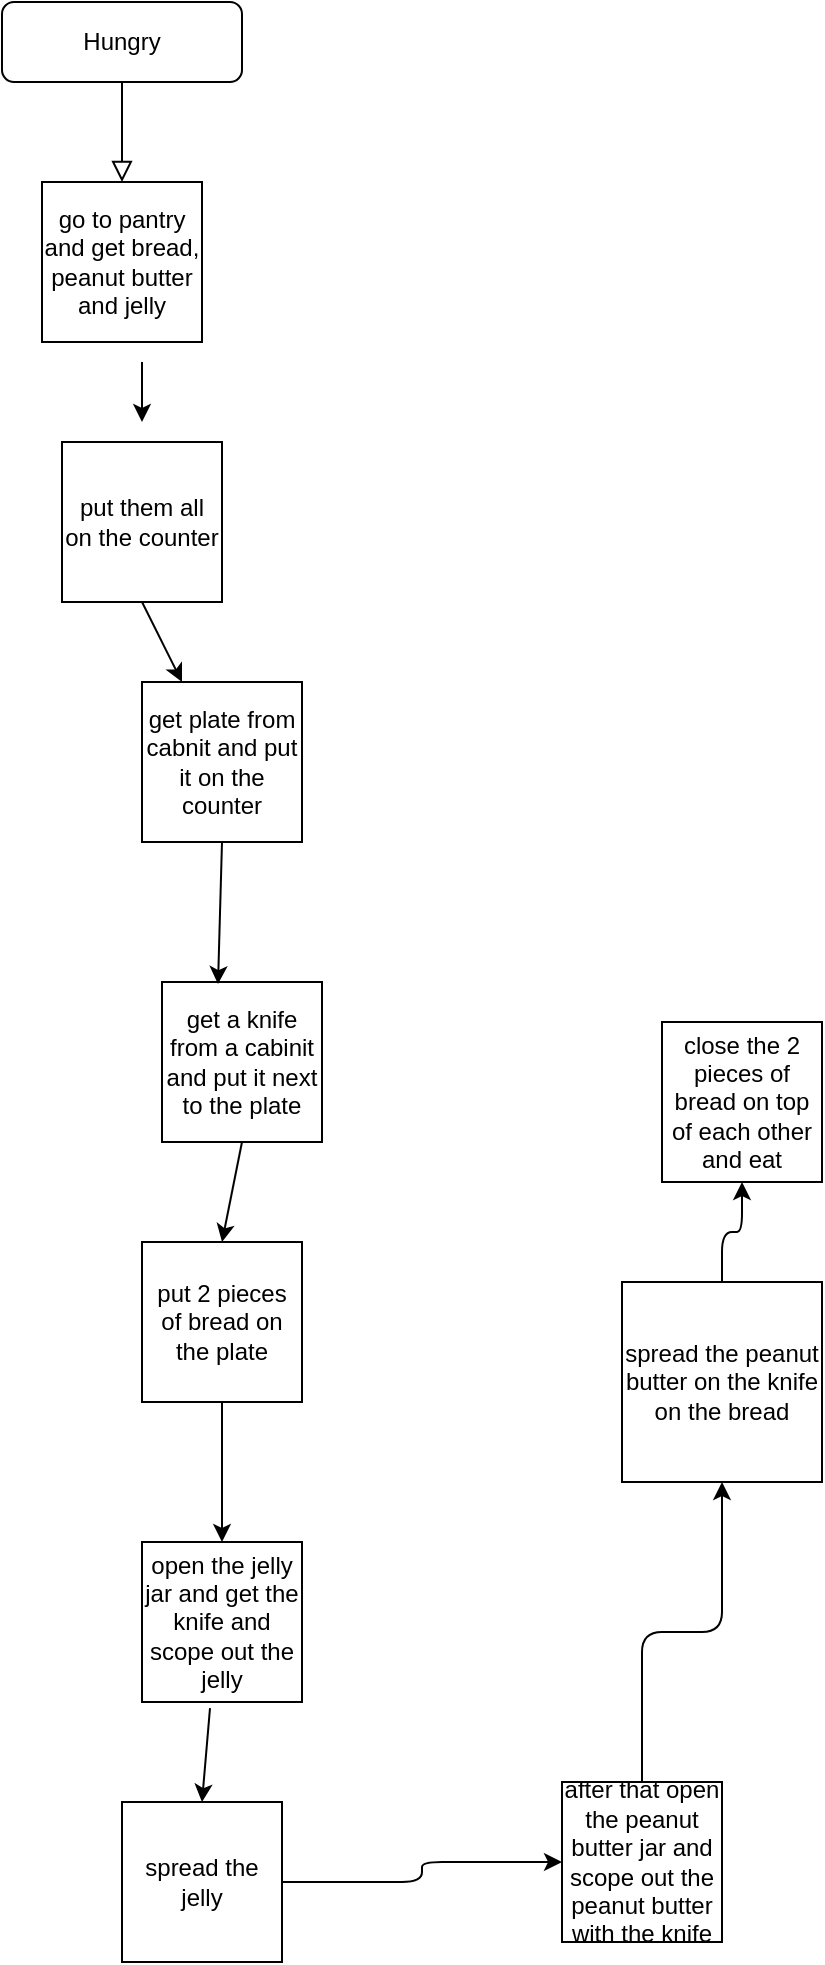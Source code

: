 <mxfile version="15.5.8" type="github">
  <diagram id="C5RBs43oDa-KdzZeNtuy" name="Page-1">
    <mxGraphModel dx="1422" dy="762" grid="1" gridSize="10" guides="1" tooltips="1" connect="1" arrows="1" fold="1" page="1" pageScale="1" pageWidth="827" pageHeight="1169" math="0" shadow="0">
      <root>
        <mxCell id="WIyWlLk6GJQsqaUBKTNV-0" />
        <mxCell id="WIyWlLk6GJQsqaUBKTNV-1" parent="WIyWlLk6GJQsqaUBKTNV-0" />
        <mxCell id="WIyWlLk6GJQsqaUBKTNV-2" value="" style="rounded=0;html=1;jettySize=auto;orthogonalLoop=1;fontSize=11;endArrow=block;endFill=0;endSize=8;strokeWidth=1;shadow=0;labelBackgroundColor=none;edgeStyle=orthogonalEdgeStyle;" parent="WIyWlLk6GJQsqaUBKTNV-1" source="WIyWlLk6GJQsqaUBKTNV-3" edge="1">
          <mxGeometry relative="1" as="geometry">
            <mxPoint x="220" y="170" as="targetPoint" />
          </mxGeometry>
        </mxCell>
        <mxCell id="WIyWlLk6GJQsqaUBKTNV-3" value="Hungry" style="rounded=1;whiteSpace=wrap;html=1;fontSize=12;glass=0;strokeWidth=1;shadow=0;" parent="WIyWlLk6GJQsqaUBKTNV-1" vertex="1">
          <mxGeometry x="160" y="80" width="120" height="40" as="geometry" />
        </mxCell>
        <mxCell id="J4O9GTV1QkCv1x1AF7Fn-0" value="go to pantry and get bread, peanut butter and jelly" style="whiteSpace=wrap;html=1;aspect=fixed;rounded=0;sketch=0;" vertex="1" parent="WIyWlLk6GJQsqaUBKTNV-1">
          <mxGeometry x="180" y="170" width="80" height="80" as="geometry" />
        </mxCell>
        <mxCell id="J4O9GTV1QkCv1x1AF7Fn-1" value="put them all on the counter" style="whiteSpace=wrap;html=1;aspect=fixed;rounded=0;sketch=0;" vertex="1" parent="WIyWlLk6GJQsqaUBKTNV-1">
          <mxGeometry x="190" y="300" width="80" height="80" as="geometry" />
        </mxCell>
        <mxCell id="J4O9GTV1QkCv1x1AF7Fn-2" value="" style="endArrow=classic;html=1;rounded=1;sketch=0;curved=0;" edge="1" parent="WIyWlLk6GJQsqaUBKTNV-1">
          <mxGeometry width="50" height="50" relative="1" as="geometry">
            <mxPoint x="230" y="260" as="sourcePoint" />
            <mxPoint x="230" y="290" as="targetPoint" />
          </mxGeometry>
        </mxCell>
        <mxCell id="J4O9GTV1QkCv1x1AF7Fn-4" value="get a knife from a cabinit and put it next to the plate" style="whiteSpace=wrap;html=1;aspect=fixed;rounded=0;sketch=0;" vertex="1" parent="WIyWlLk6GJQsqaUBKTNV-1">
          <mxGeometry x="240" y="570" width="80" height="80" as="geometry" />
        </mxCell>
        <mxCell id="J4O9GTV1QkCv1x1AF7Fn-5" value="" style="endArrow=classic;html=1;rounded=1;sketch=0;curved=0;exitX=0.5;exitY=1;exitDx=0;exitDy=0;entryX=0.25;entryY=0;entryDx=0;entryDy=0;" edge="1" parent="WIyWlLk6GJQsqaUBKTNV-1" source="J4O9GTV1QkCv1x1AF7Fn-1" target="J4O9GTV1QkCv1x1AF7Fn-7">
          <mxGeometry width="50" height="50" relative="1" as="geometry">
            <mxPoint x="390" y="380" as="sourcePoint" />
            <mxPoint x="440" y="330" as="targetPoint" />
          </mxGeometry>
        </mxCell>
        <mxCell id="J4O9GTV1QkCv1x1AF7Fn-7" value="get plate from cabnit and put it on the counter" style="whiteSpace=wrap;html=1;aspect=fixed;rounded=0;sketch=0;" vertex="1" parent="WIyWlLk6GJQsqaUBKTNV-1">
          <mxGeometry x="230" y="420" width="80" height="80" as="geometry" />
        </mxCell>
        <mxCell id="J4O9GTV1QkCv1x1AF7Fn-8" value="" style="endArrow=classic;html=1;rounded=1;sketch=0;curved=0;exitX=0.5;exitY=1;exitDx=0;exitDy=0;entryX=0.35;entryY=0.013;entryDx=0;entryDy=0;entryPerimeter=0;" edge="1" parent="WIyWlLk6GJQsqaUBKTNV-1" source="J4O9GTV1QkCv1x1AF7Fn-7" target="J4O9GTV1QkCv1x1AF7Fn-4">
          <mxGeometry width="50" height="50" relative="1" as="geometry">
            <mxPoint x="390" y="540" as="sourcePoint" />
            <mxPoint x="440" y="490" as="targetPoint" />
          </mxGeometry>
        </mxCell>
        <mxCell id="J4O9GTV1QkCv1x1AF7Fn-9" value="open the jelly jar and get the knife and scope out the jelly" style="whiteSpace=wrap;html=1;aspect=fixed;rounded=0;sketch=0;" vertex="1" parent="WIyWlLk6GJQsqaUBKTNV-1">
          <mxGeometry x="230" y="850" width="80" height="80" as="geometry" />
        </mxCell>
        <mxCell id="J4O9GTV1QkCv1x1AF7Fn-11" value="put 2 pieces of bread on the plate" style="whiteSpace=wrap;html=1;aspect=fixed;rounded=0;sketch=0;" vertex="1" parent="WIyWlLk6GJQsqaUBKTNV-1">
          <mxGeometry x="230" y="700" width="80" height="80" as="geometry" />
        </mxCell>
        <mxCell id="J4O9GTV1QkCv1x1AF7Fn-17" style="edgeStyle=orthogonalEdgeStyle;curved=0;rounded=1;sketch=0;orthogonalLoop=1;jettySize=auto;html=1;exitX=1;exitY=0.5;exitDx=0;exitDy=0;" edge="1" parent="WIyWlLk6GJQsqaUBKTNV-1" source="J4O9GTV1QkCv1x1AF7Fn-12" target="J4O9GTV1QkCv1x1AF7Fn-16">
          <mxGeometry relative="1" as="geometry" />
        </mxCell>
        <mxCell id="J4O9GTV1QkCv1x1AF7Fn-12" value="spread the jelly" style="whiteSpace=wrap;html=1;aspect=fixed;rounded=0;sketch=0;" vertex="1" parent="WIyWlLk6GJQsqaUBKTNV-1">
          <mxGeometry x="220" y="980" width="80" height="80" as="geometry" />
        </mxCell>
        <mxCell id="J4O9GTV1QkCv1x1AF7Fn-13" value="" style="endArrow=classic;html=1;rounded=1;sketch=0;curved=0;exitX=0.5;exitY=1;exitDx=0;exitDy=0;entryX=0.5;entryY=0;entryDx=0;entryDy=0;" edge="1" parent="WIyWlLk6GJQsqaUBKTNV-1" source="J4O9GTV1QkCv1x1AF7Fn-4" target="J4O9GTV1QkCv1x1AF7Fn-11">
          <mxGeometry width="50" height="50" relative="1" as="geometry">
            <mxPoint x="540" y="790" as="sourcePoint" />
            <mxPoint x="590" y="740" as="targetPoint" />
          </mxGeometry>
        </mxCell>
        <mxCell id="J4O9GTV1QkCv1x1AF7Fn-14" value="" style="endArrow=classic;html=1;rounded=1;sketch=0;curved=0;exitX=0.5;exitY=1;exitDx=0;exitDy=0;entryX=0.5;entryY=0;entryDx=0;entryDy=0;" edge="1" parent="WIyWlLk6GJQsqaUBKTNV-1" source="J4O9GTV1QkCv1x1AF7Fn-11" target="J4O9GTV1QkCv1x1AF7Fn-9">
          <mxGeometry width="50" height="50" relative="1" as="geometry">
            <mxPoint x="540" y="790" as="sourcePoint" />
            <mxPoint x="590" y="740" as="targetPoint" />
          </mxGeometry>
        </mxCell>
        <mxCell id="J4O9GTV1QkCv1x1AF7Fn-15" value="" style="endArrow=classic;html=1;rounded=1;sketch=0;curved=0;exitX=0.425;exitY=1.038;exitDx=0;exitDy=0;exitPerimeter=0;entryX=0.5;entryY=0;entryDx=0;entryDy=0;" edge="1" parent="WIyWlLk6GJQsqaUBKTNV-1" source="J4O9GTV1QkCv1x1AF7Fn-9" target="J4O9GTV1QkCv1x1AF7Fn-12">
          <mxGeometry width="50" height="50" relative="1" as="geometry">
            <mxPoint x="540" y="790" as="sourcePoint" />
            <mxPoint x="590" y="740" as="targetPoint" />
          </mxGeometry>
        </mxCell>
        <mxCell id="J4O9GTV1QkCv1x1AF7Fn-20" style="edgeStyle=orthogonalEdgeStyle;curved=0;rounded=1;sketch=0;orthogonalLoop=1;jettySize=auto;html=1;" edge="1" parent="WIyWlLk6GJQsqaUBKTNV-1" source="J4O9GTV1QkCv1x1AF7Fn-16" target="J4O9GTV1QkCv1x1AF7Fn-18">
          <mxGeometry relative="1" as="geometry" />
        </mxCell>
        <mxCell id="J4O9GTV1QkCv1x1AF7Fn-16" value="after that open the peanut butter jar and scope out the peanut butter with the knife" style="whiteSpace=wrap;html=1;aspect=fixed;rounded=0;sketch=0;" vertex="1" parent="WIyWlLk6GJQsqaUBKTNV-1">
          <mxGeometry x="440" y="970" width="80" height="80" as="geometry" />
        </mxCell>
        <mxCell id="J4O9GTV1QkCv1x1AF7Fn-21" style="edgeStyle=orthogonalEdgeStyle;curved=0;rounded=1;sketch=0;orthogonalLoop=1;jettySize=auto;html=1;" edge="1" parent="WIyWlLk6GJQsqaUBKTNV-1" source="J4O9GTV1QkCv1x1AF7Fn-18" target="J4O9GTV1QkCv1x1AF7Fn-19">
          <mxGeometry relative="1" as="geometry" />
        </mxCell>
        <mxCell id="J4O9GTV1QkCv1x1AF7Fn-18" value="spread the peanut butter on the knife on the bread" style="whiteSpace=wrap;html=1;aspect=fixed;rounded=0;sketch=0;" vertex="1" parent="WIyWlLk6GJQsqaUBKTNV-1">
          <mxGeometry x="470" y="720" width="100" height="100" as="geometry" />
        </mxCell>
        <mxCell id="J4O9GTV1QkCv1x1AF7Fn-19" value="close the 2 pieces of bread on top of each other and eat" style="whiteSpace=wrap;html=1;aspect=fixed;rounded=0;sketch=0;" vertex="1" parent="WIyWlLk6GJQsqaUBKTNV-1">
          <mxGeometry x="490" y="590" width="80" height="80" as="geometry" />
        </mxCell>
      </root>
    </mxGraphModel>
  </diagram>
</mxfile>

